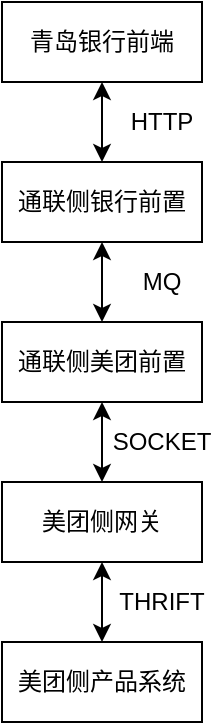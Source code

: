 <mxfile version="10.6.8" type="github"><diagram id="EGCSxZeWKXLo-IuJNZgu" name="Page-1"><mxGraphModel dx="866" dy="625" grid="1" gridSize="10" guides="1" tooltips="1" connect="1" arrows="1" fold="1" page="1" pageScale="1" pageWidth="827" pageHeight="1169" math="0" shadow="0"><root><mxCell id="0"/><mxCell id="1" parent="0"/><mxCell id="n9TiMc-Z_5xfAs4je0nw-2" value="青岛银行前端" style="rounded=0;whiteSpace=wrap;html=1;" vertex="1" parent="1"><mxGeometry x="270" y="100" width="100" height="40" as="geometry"/></mxCell><mxCell id="n9TiMc-Z_5xfAs4je0nw-3" value="通联侧银行前置" style="rounded=0;whiteSpace=wrap;html=1;" vertex="1" parent="1"><mxGeometry x="270" y="180" width="100" height="40" as="geometry"/></mxCell><mxCell id="n9TiMc-Z_5xfAs4je0nw-4" value="通联侧美团前置" style="rounded=0;whiteSpace=wrap;html=1;" vertex="1" parent="1"><mxGeometry x="270" y="260" width="100" height="40" as="geometry"/></mxCell><mxCell id="n9TiMc-Z_5xfAs4je0nw-5" value="美团侧网关&lt;br&gt;" style="rounded=0;whiteSpace=wrap;html=1;" vertex="1" parent="1"><mxGeometry x="270" y="340" width="100" height="40" as="geometry"/></mxCell><mxCell id="n9TiMc-Z_5xfAs4je0nw-6" value="美团侧产品系统&lt;br&gt;" style="rounded=0;whiteSpace=wrap;html=1;" vertex="1" parent="1"><mxGeometry x="270" y="420" width="100" height="40" as="geometry"/></mxCell><mxCell id="n9TiMc-Z_5xfAs4je0nw-7" value="" style="endArrow=classic;startArrow=classic;html=1;entryX=0.5;entryY=1;entryDx=0;entryDy=0;exitX=0.5;exitY=0;exitDx=0;exitDy=0;" edge="1" parent="1" source="n9TiMc-Z_5xfAs4je0nw-3" target="n9TiMc-Z_5xfAs4je0nw-2"><mxGeometry width="50" height="50" relative="1" as="geometry"><mxPoint x="450" y="270" as="sourcePoint"/><mxPoint x="500" y="220" as="targetPoint"/></mxGeometry></mxCell><mxCell id="n9TiMc-Z_5xfAs4je0nw-8" value="" style="endArrow=classic;startArrow=classic;html=1;entryX=0.5;entryY=1;entryDx=0;entryDy=0;exitX=0.5;exitY=0;exitDx=0;exitDy=0;" edge="1" parent="1" source="n9TiMc-Z_5xfAs4je0nw-4" target="n9TiMc-Z_5xfAs4je0nw-3"><mxGeometry width="50" height="50" relative="1" as="geometry"><mxPoint x="330" y="270" as="sourcePoint"/><mxPoint x="330" y="150" as="targetPoint"/></mxGeometry></mxCell><mxCell id="n9TiMc-Z_5xfAs4je0nw-9" value="" style="endArrow=classic;startArrow=classic;html=1;entryX=0.5;entryY=1;entryDx=0;entryDy=0;exitX=0.5;exitY=0;exitDx=0;exitDy=0;" edge="1" parent="1" source="n9TiMc-Z_5xfAs4je0nw-5" target="n9TiMc-Z_5xfAs4je0nw-4"><mxGeometry width="50" height="50" relative="1" as="geometry"><mxPoint x="330" y="270" as="sourcePoint"/><mxPoint x="330" y="230" as="targetPoint"/></mxGeometry></mxCell><mxCell id="n9TiMc-Z_5xfAs4je0nw-10" value="" style="endArrow=classic;startArrow=classic;html=1;entryX=0.5;entryY=1;entryDx=0;entryDy=0;exitX=0.5;exitY=0;exitDx=0;exitDy=0;" edge="1" parent="1" source="n9TiMc-Z_5xfAs4je0nw-6" target="n9TiMc-Z_5xfAs4je0nw-5"><mxGeometry width="50" height="50" relative="1" as="geometry"><mxPoint x="330" y="350" as="sourcePoint"/><mxPoint x="330" y="310" as="targetPoint"/></mxGeometry></mxCell><mxCell id="n9TiMc-Z_5xfAs4je0nw-11" value="HTTP" style="text;html=1;strokeColor=none;fillColor=none;align=center;verticalAlign=middle;whiteSpace=wrap;rounded=0;" vertex="1" parent="1"><mxGeometry x="330" y="150" width="40" height="20" as="geometry"/></mxCell><mxCell id="n9TiMc-Z_5xfAs4je0nw-12" value="MQ" style="text;html=1;strokeColor=none;fillColor=none;align=center;verticalAlign=middle;whiteSpace=wrap;rounded=0;" vertex="1" parent="1"><mxGeometry x="330" y="230" width="40" height="20" as="geometry"/></mxCell><mxCell id="n9TiMc-Z_5xfAs4je0nw-13" value="SOCKET" style="text;html=1;strokeColor=none;fillColor=none;align=center;verticalAlign=middle;whiteSpace=wrap;rounded=0;" vertex="1" parent="1"><mxGeometry x="330" y="310" width="40" height="20" as="geometry"/></mxCell><mxCell id="n9TiMc-Z_5xfAs4je0nw-14" value="THRIFT" style="text;html=1;strokeColor=none;fillColor=none;align=center;verticalAlign=middle;whiteSpace=wrap;rounded=0;" vertex="1" parent="1"><mxGeometry x="330" y="390" width="40" height="20" as="geometry"/></mxCell></root></mxGraphModel></diagram></mxfile>